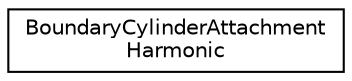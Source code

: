 digraph "Graphical Class Hierarchy"
{
 // INTERACTIVE_SVG=YES
  edge [fontname="Helvetica",fontsize="10",labelfontname="Helvetica",labelfontsize="10"];
  node [fontname="Helvetica",fontsize="10",shape=record];
  rankdir="LR";
  Node0 [label="BoundaryCylinderAttachment\lHarmonic",height=0.2,width=0.4,color="black", fillcolor="white", style="filled",URL="$classBoundaryCylinderAttachmentHarmonic.html",tooltip="A harmonic attractive potential used by the BoundaryCylinderAttachment template. "];
}
